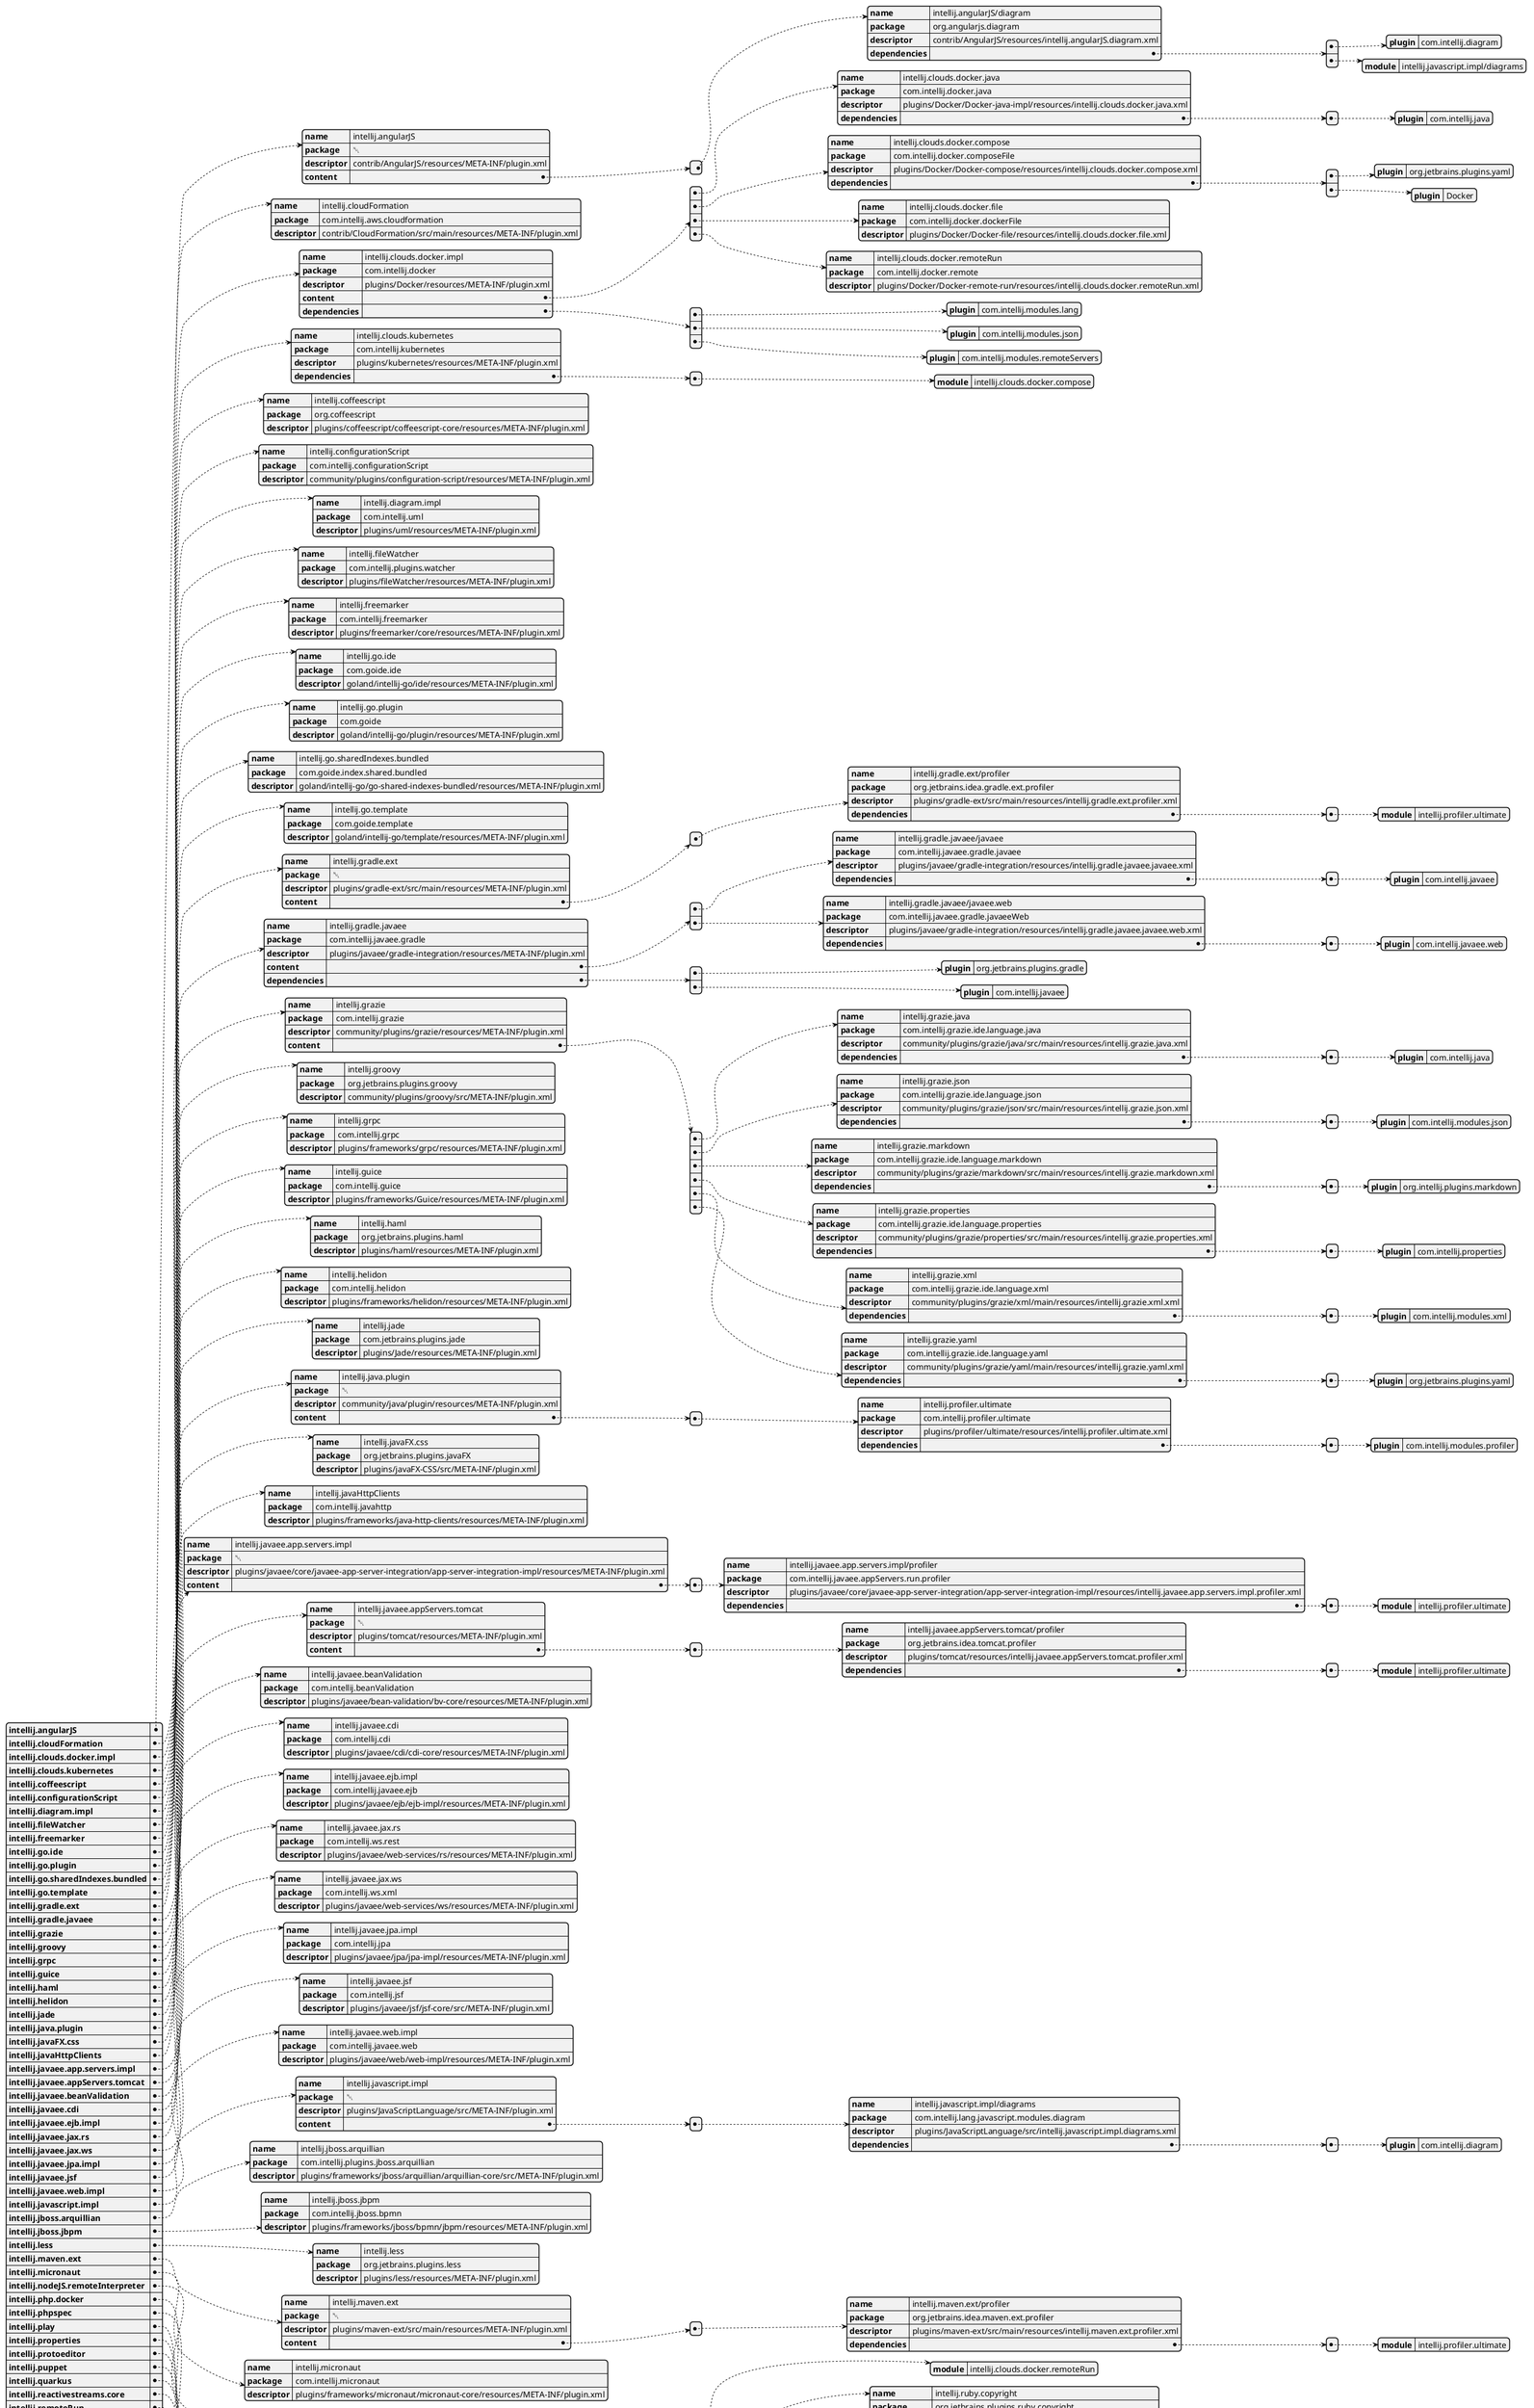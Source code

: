 @startjson
{
  "intellij.angularJS" : {
    "name" : "intellij.angularJS",
    "package" : null,
    "descriptor" : "contrib/AngularJS/resources/META-INF/plugin.xml",
    "content" : [ {
      "name" : "intellij.angularJS/diagram",
      "package" : "org.angularjs.diagram",
      "descriptor" : "contrib/AngularJS/resources/intellij.angularJS.diagram.xml",
      "dependencies" : [ {
        "plugin" : "com.intellij.diagram"
      }, {
        "module" : "intellij.javascript.impl/diagrams"
      } ]
    } ]
  },
  "intellij.cloudFormation" : {
    "name" : "intellij.cloudFormation",
    "package" : "com.intellij.aws.cloudformation",
    "descriptor" : "contrib/CloudFormation/src/main/resources/META-INF/plugin.xml"
  },
  "intellij.clouds.docker.impl" : {
    "name" : "intellij.clouds.docker.impl",
    "package" : "com.intellij.docker",
    "descriptor" : "plugins/Docker/resources/META-INF/plugin.xml",
    "content" : [ {
      "name" : "intellij.clouds.docker.java",
      "package" : "com.intellij.docker.java",
      "descriptor" : "plugins/Docker/Docker-java-impl/resources/intellij.clouds.docker.java.xml",
      "dependencies" : [ {
        "plugin" : "com.intellij.java"
      } ]
    }, {
      "name" : "intellij.clouds.docker.compose",
      "package" : "com.intellij.docker.composeFile",
      "descriptor" : "plugins/Docker/Docker-compose/resources/intellij.clouds.docker.compose.xml",
      "dependencies" : [ {
        "plugin" : "org.jetbrains.plugins.yaml"
      }, {
        "plugin" : "Docker"
      } ]
    }, {
      "name" : "intellij.clouds.docker.file",
      "package" : "com.intellij.docker.dockerFile",
      "descriptor" : "plugins/Docker/Docker-file/resources/intellij.clouds.docker.file.xml"
    }, {
      "name" : "intellij.clouds.docker.remoteRun",
      "package" : "com.intellij.docker.remote",
      "descriptor" : "plugins/Docker/Docker-remote-run/resources/intellij.clouds.docker.remoteRun.xml"
    } ],
    "dependencies" : [ {
      "plugin" : "com.intellij.modules.lang"
    }, {
      "plugin" : "com.intellij.modules.json"
    }, {
      "plugin" : "com.intellij.modules.remoteServers"
    } ]
  },
  "intellij.clouds.kubernetes" : {
    "name" : "intellij.clouds.kubernetes",
    "package" : "com.intellij.kubernetes",
    "descriptor" : "plugins/kubernetes/resources/META-INF/plugin.xml",
    "dependencies" : [ {
      "module" : "intellij.clouds.docker.compose"
    } ]
  },
  "intellij.coffeescript" : {
    "name" : "intellij.coffeescript",
    "package" : "org.coffeescript",
    "descriptor" : "plugins/coffeescript/coffeescript-core/resources/META-INF/plugin.xml"
  },
  "intellij.configurationScript" : {
    "name" : "intellij.configurationScript",
    "package" : "com.intellij.configurationScript",
    "descriptor" : "community/plugins/configuration-script/resources/META-INF/plugin.xml"
  },
  "intellij.diagram.impl" : {
    "name" : "intellij.diagram.impl",
    "package" : "com.intellij.uml",
    "descriptor" : "plugins/uml/resources/META-INF/plugin.xml"
  },
  "intellij.fileWatcher" : {
    "name" : "intellij.fileWatcher",
    "package" : "com.intellij.plugins.watcher",
    "descriptor" : "plugins/fileWatcher/resources/META-INF/plugin.xml"
  },
  "intellij.freemarker" : {
    "name" : "intellij.freemarker",
    "package" : "com.intellij.freemarker",
    "descriptor" : "plugins/freemarker/core/resources/META-INF/plugin.xml"
  },
  "intellij.go.ide" : {
    "name" : "intellij.go.ide",
    "package" : "com.goide.ide",
    "descriptor" : "goland/intellij-go/ide/resources/META-INF/plugin.xml"
  },
  "intellij.go.plugin" : {
    "name" : "intellij.go.plugin",
    "package" : "com.goide",
    "descriptor" : "goland/intellij-go/plugin/resources/META-INF/plugin.xml"
  },
  "intellij.go.sharedIndexes.bundled" : {
    "name" : "intellij.go.sharedIndexes.bundled",
    "package" : "com.goide.index.shared.bundled",
    "descriptor" : "goland/intellij-go/go-shared-indexes-bundled/resources/META-INF/plugin.xml"
  },
  "intellij.go.template" : {
    "name" : "intellij.go.template",
    "package" : "com.goide.template",
    "descriptor" : "goland/intellij-go/template/resources/META-INF/plugin.xml"
  },
  "intellij.gradle.ext" : {
    "name" : "intellij.gradle.ext",
    "package" : null,
    "descriptor" : "plugins/gradle-ext/src/main/resources/META-INF/plugin.xml",
    "content" : [ {
      "name" : "intellij.gradle.ext/profiler",
      "package" : "org.jetbrains.idea.gradle.ext.profiler",
      "descriptor" : "plugins/gradle-ext/src/main/resources/intellij.gradle.ext.profiler.xml",
      "dependencies" : [ {
        "module" : "intellij.profiler.ultimate"
      } ]
    } ]
  },
  "intellij.gradle.javaee" : {
    "name" : "intellij.gradle.javaee",
    "package" : "com.intellij.javaee.gradle",
    "descriptor" : "plugins/javaee/gradle-integration/resources/META-INF/plugin.xml",
    "content" : [ {
      "name" : "intellij.gradle.javaee/javaee",
      "package" : "com.intellij.javaee.gradle.javaee",
      "descriptor" : "plugins/javaee/gradle-integration/resources/intellij.gradle.javaee.javaee.xml",
      "dependencies" : [ {
        "plugin" : "com.intellij.javaee"
      } ]
    }, {
      "name" : "intellij.gradle.javaee/javaee.web",
      "package" : "com.intellij.javaee.gradle.javaeeWeb",
      "descriptor" : "plugins/javaee/gradle-integration/resources/intellij.gradle.javaee.javaee.web.xml",
      "dependencies" : [ {
        "plugin" : "com.intellij.javaee.web"
      } ]
    } ],
    "dependencies" : [ {
      "plugin" : "org.jetbrains.plugins.gradle"
    }, {
      "plugin" : "com.intellij.javaee"
    } ]
  },
  "intellij.grazie" : {
    "name" : "intellij.grazie",
    "package" : "com.intellij.grazie",
    "descriptor" : "community/plugins/grazie/resources/META-INF/plugin.xml",
    "content" : [ {
      "name" : "intellij.grazie.java",
      "package" : "com.intellij.grazie.ide.language.java",
      "descriptor" : "community/plugins/grazie/java/src/main/resources/intellij.grazie.java.xml",
      "dependencies" : [ {
        "plugin" : "com.intellij.java"
      } ]
    }, {
      "name" : "intellij.grazie.json",
      "package" : "com.intellij.grazie.ide.language.json",
      "descriptor" : "community/plugins/grazie/json/src/main/resources/intellij.grazie.json.xml",
      "dependencies" : [ {
        "plugin" : "com.intellij.modules.json"
      } ]
    }, {
      "name" : "intellij.grazie.markdown",
      "package" : "com.intellij.grazie.ide.language.markdown",
      "descriptor" : "community/plugins/grazie/markdown/src/main/resources/intellij.grazie.markdown.xml",
      "dependencies" : [ {
        "plugin" : "org.intellij.plugins.markdown"
      } ]
    }, {
      "name" : "intellij.grazie.properties",
      "package" : "com.intellij.grazie.ide.language.properties",
      "descriptor" : "community/plugins/grazie/properties/src/main/resources/intellij.grazie.properties.xml",
      "dependencies" : [ {
        "plugin" : "com.intellij.properties"
      } ]
    }, {
      "name" : "intellij.grazie.xml",
      "package" : "com.intellij.grazie.ide.language.xml",
      "descriptor" : "community/plugins/grazie/xml/main/resources/intellij.grazie.xml.xml",
      "dependencies" : [ {
        "plugin" : "com.intellij.modules.xml"
      } ]
    }, {
      "name" : "intellij.grazie.yaml",
      "package" : "com.intellij.grazie.ide.language.yaml",
      "descriptor" : "community/plugins/grazie/yaml/main/resources/intellij.grazie.yaml.xml",
      "dependencies" : [ {
        "plugin" : "org.jetbrains.plugins.yaml"
      } ]
    } ]
  },
  "intellij.groovy" : {
    "name" : "intellij.groovy",
    "package" : "org.jetbrains.plugins.groovy",
    "descriptor" : "community/plugins/groovy/src/META-INF/plugin.xml"
  },
  "intellij.grpc" : {
    "name" : "intellij.grpc",
    "package" : "com.intellij.grpc",
    "descriptor" : "plugins/frameworks/grpc/resources/META-INF/plugin.xml"
  },
  "intellij.guice" : {
    "name" : "intellij.guice",
    "package" : "com.intellij.guice",
    "descriptor" : "plugins/frameworks/Guice/resources/META-INF/plugin.xml"
  },
  "intellij.haml" : {
    "name" : "intellij.haml",
    "package" : "org.jetbrains.plugins.haml",
    "descriptor" : "plugins/haml/resources/META-INF/plugin.xml"
  },
  "intellij.helidon" : {
    "name" : "intellij.helidon",
    "package" : "com.intellij.helidon",
    "descriptor" : "plugins/frameworks/helidon/resources/META-INF/plugin.xml"
  },
  "intellij.jade" : {
    "name" : "intellij.jade",
    "package" : "com.jetbrains.plugins.jade",
    "descriptor" : "plugins/Jade/resources/META-INF/plugin.xml"
  },
  "intellij.java.plugin" : {
    "name" : "intellij.java.plugin",
    "package" : null,
    "descriptor" : "community/java/plugin/resources/META-INF/plugin.xml",
    "content" : [ {
      "name" : "intellij.profiler.ultimate",
      "package" : "com.intellij.profiler.ultimate",
      "descriptor" : "plugins/profiler/ultimate/resources/intellij.profiler.ultimate.xml",
      "dependencies" : [ {
        "plugin" : "com.intellij.modules.profiler"
      } ]
    } ]
  },
  "intellij.javaFX.css" : {
    "name" : "intellij.javaFX.css",
    "package" : "org.jetbrains.plugins.javaFX",
    "descriptor" : "plugins/javaFX-CSS/src/META-INF/plugin.xml"
  },
  "intellij.javaHttpClients" : {
    "name" : "intellij.javaHttpClients",
    "package" : "com.intellij.javahttp",
    "descriptor" : "plugins/frameworks/java-http-clients/resources/META-INF/plugin.xml"
  },
  "intellij.javaee.app.servers.impl" : {
    "name" : "intellij.javaee.app.servers.impl",
    "package" : null,
    "descriptor" : "plugins/javaee/core/javaee-app-server-integration/app-server-integration-impl/resources/META-INF/plugin.xml",
    "content" : [ {
      "name" : "intellij.javaee.app.servers.impl/profiler",
      "package" : "com.intellij.javaee.appServers.run.profiler",
      "descriptor" : "plugins/javaee/core/javaee-app-server-integration/app-server-integration-impl/resources/intellij.javaee.app.servers.impl.profiler.xml",
      "dependencies" : [ {
        "module" : "intellij.profiler.ultimate"
      } ]
    } ]
  },
  "intellij.javaee.appServers.tomcat" : {
    "name" : "intellij.javaee.appServers.tomcat",
    "package" : null,
    "descriptor" : "plugins/tomcat/resources/META-INF/plugin.xml",
    "content" : [ {
      "name" : "intellij.javaee.appServers.tomcat/profiler",
      "package" : "org.jetbrains.idea.tomcat.profiler",
      "descriptor" : "plugins/tomcat/resources/intellij.javaee.appServers.tomcat.profiler.xml",
      "dependencies" : [ {
        "module" : "intellij.profiler.ultimate"
      } ]
    } ]
  },
  "intellij.javaee.beanValidation" : {
    "name" : "intellij.javaee.beanValidation",
    "package" : "com.intellij.beanValidation",
    "descriptor" : "plugins/javaee/bean-validation/bv-core/resources/META-INF/plugin.xml"
  },
  "intellij.javaee.cdi" : {
    "name" : "intellij.javaee.cdi",
    "package" : "com.intellij.cdi",
    "descriptor" : "plugins/javaee/cdi/cdi-core/resources/META-INF/plugin.xml"
  },
  "intellij.javaee.ejb.impl" : {
    "name" : "intellij.javaee.ejb.impl",
    "package" : "com.intellij.javaee.ejb",
    "descriptor" : "plugins/javaee/ejb/ejb-impl/resources/META-INF/plugin.xml"
  },
  "intellij.javaee.jax.rs" : {
    "name" : "intellij.javaee.jax.rs",
    "package" : "com.intellij.ws.rest",
    "descriptor" : "plugins/javaee/web-services/rs/resources/META-INF/plugin.xml"
  },
  "intellij.javaee.jax.ws" : {
    "name" : "intellij.javaee.jax.ws",
    "package" : "com.intellij.ws.xml",
    "descriptor" : "plugins/javaee/web-services/ws/resources/META-INF/plugin.xml"
  },
  "intellij.javaee.jpa.impl" : {
    "name" : "intellij.javaee.jpa.impl",
    "package" : "com.intellij.jpa",
    "descriptor" : "plugins/javaee/jpa/jpa-impl/resources/META-INF/plugin.xml"
  },
  "intellij.javaee.jsf" : {
    "name" : "intellij.javaee.jsf",
    "package" : "com.intellij.jsf",
    "descriptor" : "plugins/javaee/jsf/jsf-core/src/META-INF/plugin.xml"
  },
  "intellij.javaee.web.impl" : {
    "name" : "intellij.javaee.web.impl",
    "package" : "com.intellij.javaee.web",
    "descriptor" : "plugins/javaee/web/web-impl/resources/META-INF/plugin.xml"
  },
  "intellij.javascript.impl" : {
    "name" : "intellij.javascript.impl",
    "package" : null,
    "descriptor" : "plugins/JavaScriptLanguage/src/META-INF/plugin.xml",
    "content" : [ {
      "name" : "intellij.javascript.impl/diagrams",
      "package" : "com.intellij.lang.javascript.modules.diagram",
      "descriptor" : "plugins/JavaScriptLanguage/src/intellij.javascript.impl.diagrams.xml",
      "dependencies" : [ {
        "plugin" : "com.intellij.diagram"
      } ]
    } ]
  },
  "intellij.jboss.arquillian" : {
    "name" : "intellij.jboss.arquillian",
    "package" : "com.intellij.plugins.jboss.arquillian",
    "descriptor" : "plugins/frameworks/jboss/arquillian/arquillian-core/src/META-INF/plugin.xml"
  },
  "intellij.jboss.jbpm" : {
    "name" : "intellij.jboss.jbpm",
    "package" : "com.intellij.jboss.bpmn",
    "descriptor" : "plugins/frameworks/jboss/bpmn/jbpm/resources/META-INF/plugin.xml"
  },
  "intellij.less" : {
    "name" : "intellij.less",
    "package" : "org.jetbrains.plugins.less",
    "descriptor" : "plugins/less/resources/META-INF/plugin.xml"
  },
  "intellij.maven.ext" : {
    "name" : "intellij.maven.ext",
    "package" : null,
    "descriptor" : "plugins/maven-ext/src/main/resources/META-INF/plugin.xml",
    "content" : [ {
      "name" : "intellij.maven.ext/profiler",
      "package" : "org.jetbrains.idea.maven.ext.profiler",
      "descriptor" : "plugins/maven-ext/src/main/resources/intellij.maven.ext.profiler.xml",
      "dependencies" : [ {
        "module" : "intellij.profiler.ultimate"
      } ]
    } ]
  },
  "intellij.micronaut" : {
    "name" : "intellij.micronaut",
    "package" : "com.intellij.micronaut",
    "descriptor" : "plugins/frameworks/micronaut/micronaut-core/resources/META-INF/plugin.xml"
  },
  "intellij.nodeJS.remoteInterpreter" : {
    "name" : "intellij.nodeJS.remoteInterpreter",
    "package" : "com.jetbrains.nodejs.remote",
    "descriptor" : "plugins/NodeJS/node-remote-interpreter/resources/META-INF/plugin.xml"
  },
  "intellij.php.docker" : {
    "name" : "intellij.php.docker",
    "package" : "com.jetbrains.php.remote.docker",
    "descriptor" : "phpstorm/phpstorm-docker/resources/META-INF/plugin.xml",
    "dependencies" : [ {
      "module" : "intellij.clouds.docker.remoteRun"
    } ]
  },
  "intellij.phpspec" : {
    "name" : "intellij.phpspec",
    "package" : "com.jetbrains.php.phpspec",
    "descriptor" : "phpstorm/phpspec/resources/META-INF/plugin.xml"
  },
  "intellij.play" : {
    "name" : "intellij.play",
    "package" : "com.intellij.play",
    "descriptor" : "plugins/frameworks/play/resources/META-INF/plugin.xml"
  },
  "intellij.properties" : {
    "name" : "intellij.properties",
    "package" : "com.intellij.lang.properties",
    "descriptor" : "community/plugins/properties/src/META-INF/plugin.xml"
  },
  "intellij.protoeditor" : {
    "name" : "intellij.protoeditor",
    "package" : "com.intellij.protobuf",
    "descriptor" : "contrib/protobuf/resources/META-INF/plugin.xml"
  },
  "intellij.puppet" : {
    "name" : "intellij.puppet",
    "package" : "com.intellij.lang.puppet",
    "descriptor" : "plugins/puppet/resources/META-INF/plugin.xml"
  },
  "intellij.quarkus" : {
    "name" : "intellij.quarkus",
    "package" : "com.intellij.quarkus",
    "descriptor" : "plugins/frameworks/quarkus/quarkus-core/resources/META-INF/plugin.xml"
  },
  "intellij.reactivestreams.core" : {
    "name" : "intellij.reactivestreams.core",
    "package" : "com.intellij.reactivestreams",
    "descriptor" : "plugins/frameworks/reactive/reactive-streams-core/resources/META-INF/plugin.xml"
  },
  "intellij.remoteRun" : {
    "name" : "intellij.remoteRun",
    "package" : "com.jetbrains.plugins.remotesdk",
    "descriptor" : "plugins/remote-run/resources/META-INF/plugin.xml"
  },
  "intellij.ruby.plugin" : {
    "name" : "intellij.ruby.plugin",
    "package" : null,
    "descriptor" : "ruby/pluginResources/META-INF/plugin.xml",
    "content" : [ {
      "name" : "intellij.ruby.copyright",
      "package" : "org.jetbrains.plugins.ruby.copyright",
      "descriptor" : "ruby/ruby-copyright/resources/intellij.ruby.copyright.xml",
      "dependencies" : [ {
        "plugin" : "com.intellij.copyright"
      } ]
    }, {
      "name" : "intellij.ruby.coverage",
      "package" : "org.jetbrains.plugins.ruby.coverage",
      "descriptor" : "ruby/coverage/ruby-coverage-common/resources/intellij.ruby.coverage.xml",
      "dependencies" : [ {
        "plugin" : "com.intellij.modules.coverage"
      } ]
    }, {
      "name" : "intellij.ruby.database",
      "package" : "org.jetbrains.plugins.ruby.rails.database.impl",
      "descriptor" : "ruby/ruby-database/resources/intellij.ruby.database.xml",
      "dependencies" : [ {
        "plugin" : "com.intellij.modules.database"
      } ]
    }, {
      "name" : "intellij.ruby.puppet.shared",
      "package" : "com.intellij.lang.puppet.rubyShared",
      "descriptor" : "ruby/ruby-puppet-shared/src/intellij.ruby.puppet.shared.xml"
    }, {
      "name" : "intellij.ruby.java",
      "package" : "org.jetbrains.plugins.ruby.java",
      "descriptor" : "ruby/ruby-java/src/intellij.ruby.java.xml",
      "dependencies" : [ {
        "plugin" : "com.intellij.java"
      } ]
    }, {
      "name" : "intellij.ruby.puppet.java",
      "package" : "com.intellij.lang.puppet.ruby.java.ide",
      "descriptor" : "ruby/ruby-puppet-java/resources/intellij.ruby.puppet.java.xml",
      "dependencies" : [ {
        "plugin" : "com.intellij.java"
      }, {
        "plugin" : "com.intellij.lang.puppet"
      }, {
        "module" : "intellij.ruby.puppet.shared"
      } ]
    }, {
      "name" : "intellij.ruby.cucumber",
      "package" : "org.jetbrains.plugins.ruby.cucumber",
      "descriptor" : "ruby/ruby-cucumber/resources/intellij.ruby.cucumber.xml",
      "dependencies" : [ {
        "plugin" : "gherkin"
      } ]
    }, {
      "name" : "intellij.ruby.uml",
      "package" : "com.intellij.diagram.ruby",
      "descriptor" : "ruby/ruby-uml/resources/intellij.ruby.uml.xml",
      "dependencies" : [ {
        "plugin" : "com.intellij.diagram"
      } ]
    }, {
      "name" : "intellij.ruby.wsl",
      "package" : "com.intellij.wsl.remote.ruby",
      "descriptor" : "ruby/ruby-wsl/resources/intellij.ruby.wsl.xml",
      "dependencies" : [ {
        "plugin" : "org.jetbrains.plugins.wsl"
      }, {
        "module" : "intellij.ruby.remoteInterpreter"
      } ]
    }, {
      "name" : "intellij.ruby.remoteInterpreter",
      "package" : "org.jetbrains.plugins.ruby.remote.impl",
      "descriptor" : "ruby/remote-interpreter/resources/intellij.ruby.remoteInterpreter.xml",
      "dependencies" : [ {
        "plugin" : "org.jetbrains.plugins.remote-run"
      } ]
    }, {
      "name" : "intellij.ruby.docker",
      "package" : "com.intellij.docker.remote.ruby",
      "descriptor" : "ruby/ruby-docker/resources/intellij.ruby.docker.xml",
      "dependencies" : [ {
        "plugin" : "Docker"
      }, {
        "module" : "intellij.ruby.remoteInterpreter"
      }, {
        "module" : "intellij.ruby.coverage"
      } ]
    }, {
      "name" : "intellij.ruby.terminal",
      "package" : "org.jetbrains.plugins.ruby.terminal",
      "descriptor" : "ruby/ruby-terminal/resources/intellij.ruby.terminal.xml",
      "dependencies" : [ {
        "plugin" : "org.jetbrains.plugins.terminal"
      } ]
    }, {
      "name" : "intellij.ruby.puppet",
      "package" : "com.intellij.lang.puppet.ruby",
      "descriptor" : "ruby/ruby-puppet/resources/intellij.ruby.puppet.xml",
      "dependencies" : [ {
        "plugin" : "com.intellij.lang.puppet"
      }, {
        "module" : "intellij.ruby.puppet.shared"
      } ]
    }, {
      "name" : "intellij.ruby.performanceTesting",
      "package" : "org.jetbrains.ruby.performanceTesting",
      "descriptor" : "ruby/performanceTesting/src/intellij.ruby.performanceTesting.xml",
      "dependencies" : [ {
        "plugin" : "com.jetbrains.performancePlugin"
      } ]
    }, {
      "name" : "intellij.ruby.intelliLang",
      "package" : "org.jetbrains.plugins.ruby.ruby.intelliLang",
      "descriptor" : "ruby/ruby-intelliLang/resources/intellij.ruby.intelliLang.xml",
      "dependencies" : [ {
        "plugin" : "org.intellij.intelliLang"
      } ]
    }, {
      "name" : "intellij.ruby.featuresTrainer",
      "package" : "org.jetbrains.ruby.ift",
      "descriptor" : "contrib/ide-features-trainer/ruby-features-trainer/resources/intellij.ruby.featuresTrainer.xml",
      "dependencies" : [ {
        "plugin" : "training"
      } ]
    }, {
      "name" : "intellij.ruby.haml",
      "package" : "org.jetbrains.plugins.haml.ruby",
      "descriptor" : "ruby/ruby-haml/resources/intellij.ruby.haml.xml",
      "dependencies" : [ {
        "plugin" : "org.jetbrains.plugins.haml"
      } ]
    }, {
      "name" : "intellij.ruby.slim",
      "package" : "org.jetbrains.plugins.slim.ruby",
      "descriptor" : "ruby/ruby-slim/resources/intellij.ruby.slim.xml",
      "dependencies" : [ {
        "plugin" : "org.jetbrains.plugins.slim"
      } ]
    } ]
  },
  "intellij.safe.push" : {
    "name" : "intellij.safe.push",
    "package" : "com.intellij.safepush",
    "descriptor" : "plugins/safe-push/resources/META-INF/plugin.xml"
  },
  "intellij.selenium" : {
    "name" : "intellij.selenium",
    "package" : "com.intellij.selenium",
    "descriptor" : "plugins/frameworks/selenium/selenium/resources/META-INF/plugin.xml",
    "content" : [ {
      "name" : "intellij.selenium.jvm",
      "package" : "com.intellij.selenium.jvm",
      "descriptor" : "plugins/frameworks/selenium/selenium-jvm/resources/intellij.selenium.jvm.xml",
      "dependencies" : [ {
        "plugin" : "com.intellij.java"
      }, {
        "plugin" : "com.intellij.modules.ultimate"
      }, {
        "plugin" : "com.intellij.modules.json"
      }, {
        "plugin" : "org.intellij.intelliLang"
      }, {
        "plugin" : "com.intellij.properties"
      } ]
    }, {
      "name" : "intellij.selenium.docker",
      "package" : "com.intellij.selenium.docker",
      "descriptor" : "plugins/frameworks/selenium/selenium-docker/resources/intellij.selenium.docker.xml",
      "dependencies" : [ {
        "plugin" : "Docker"
      } ]
    }, {
      "name" : "intellij.selenium.python",
      "package" : "com.intellij.selenium.python",
      "descriptor" : "plugins/frameworks/selenium/selenium-python/resources/intellij.selenium.python.xml"
    } ]
  },
  "intellij.sh" : {
    "name" : "intellij.sh",
    "package" : "com.intellij.sh",
    "descriptor" : "community/plugins/sh/resources/META-INF/plugin.xml"
  },
  "intellij.slim" : {
    "name" : "intellij.slim",
    "package" : "org.jetbrains.plugins.slim",
    "descriptor" : "plugins/slim-lang/resources/META-INF/plugin.xml"
  },
  "intellij.space" : {
    "name" : "intellij.space",
    "package" : "com.intellij.space",
    "descriptor" : "plugins/space/src/main/resources/META-INF/plugin.xml",
    "content" : [ {
      "name" : "intellij.space.kotlin",
      "package" : "com.intellij.space.kotlin",
      "descriptor" : "plugins/space/kotlin/resources/intellij.space.kotlin.xml",
      "dependencies" : [ {
        "plugin" : "org.jetbrains.kotlin"
      } ]
    }, {
      "name" : "intellij.space.index",
      "package" : "com.intellij.space.index",
      "descriptor" : "plugins/space/index/resources/intellij.space.index.xml",
      "dependencies" : [ {
        "plugin" : "intellij.indexing.shared"
      } ]
    } ]
  },
  "intellij.spring.batch" : {
    "name" : "intellij.spring.batch",
    "package" : "com.intellij.spring.batch",
    "descriptor" : "plugins/spring/spring-batch/resources/META-INF/plugin.xml"
  },
  "intellij.spring.boot.core" : {
    "name" : "intellij.spring.boot.core",
    "package" : "com.intellij.spring.boot",
    "descriptor" : "plugins/spring/spring-boot/spring-boot-core/resources/META-INF/plugin.xml"
  },
  "intellij.spring.core" : {
    "name" : "intellij.spring.core",
    "package" : "com.intellij.spring",
    "descriptor" : "plugins/spring/spring-framework/spring-core/resources/META-INF/plugin.xml"
  },
  "intellij.spring.data" : {
    "name" : "intellij.spring.data",
    "package" : "com.intellij.spring.data",
    "descriptor" : "plugins/spring/spring-data/resources/META-INF/plugin.xml"
  },
  "intellij.spring.integration.core" : {
    "name" : "intellij.spring.integration.core",
    "package" : "com.intellij.spring.integration",
    "descriptor" : "plugins/spring/spring-integration/spring-integration-core/resources/META-INF/plugin.xml"
  },
  "intellij.spring.mvc.impl" : {
    "name" : "intellij.spring.mvc.impl",
    "package" : "com.intellij.spring.mvc",
    "descriptor" : "plugins/spring/spring-mvc-support/spring-mvc/resources/META-INF/plugin.xml"
  },
  "intellij.spring.security" : {
    "name" : "intellij.spring.security",
    "package" : "com.intellij.spring.security",
    "descriptor" : "plugins/spring/spring-security/resources/META-INF/plugin.xml"
  },
  "intellij.spring.webflow" : {
    "name" : "intellij.spring.webflow",
    "package" : "com.intellij.spring.webflow",
    "descriptor" : "plugins/spring/spring-webflow/resources/META-INF/plugin.xml"
  },
  "intellij.spring.websocket" : {
    "name" : "intellij.spring.websocket",
    "package" : "com.intellij.spring.websocket",
    "descriptor" : "plugins/spring/spring-websocket/resources/META-INF/plugin.xml"
  },
  "intellij.struts2" : {
    "name" : "intellij.struts2",
    "package" : "com.intellij.struts2",
    "descriptor" : "contrib/struts2/plugin/resources/META-INF/plugin.xml"
  },
  "intellij.swagger" : {
    "name" : "intellij.swagger",
    "package" : "com.intellij.swagger",
    "descriptor" : "plugins/frameworks/swagger/swagger-core/resources/META-INF/plugin.xml",
    "content" : [ {
      "name" : "intellij.swagger/endpoints",
      "package" : "com.intellij.swagger.providers.endpoints",
      "descriptor" : "plugins/frameworks/swagger/swagger-core/resources/intellij.swagger.endpoints.xml",
      "dependencies" : [ {
        "plugin" : "com.intellij.microservices.ui"
      } ]
    } ]
  },
  "intellij.thymeleaf" : {
    "name" : "intellij.thymeleaf",
    "package" : "com.intellij.thymeleaf",
    "descriptor" : "plugins/frameworks/thymeleaf/thymeleaf-core/resources/META-INF/plugin.xml"
  },
  "intellij.vcs.git" : {
    "name" : "intellij.vcs.git",
    "package" : "git4idea",
    "descriptor" : "community/plugins/git4idea/resources/META-INF/plugin.xml"
  },
  "intellij.vcs.github" : {
    "name" : "intellij.vcs.github",
    "package" : "org.jetbrains.plugins.github",
    "descriptor" : "community/plugins/github/resources/META-INF/plugin.xml"
  },
  "intellij.vuejs" : {
    "name" : "intellij.vuejs",
    "package" : "org.jetbrains.vuejs",
    "descriptor" : "contrib/vuejs/resources/META-INF/plugin.xml"
  },
  "intellij.w3validators" : {
    "name" : "intellij.w3validators",
    "package" : "org.jetbrains.w3validators",
    "descriptor" : "plugins/w3validators/src/META-INF/plugin.xml"
  },
  "intellij.wsl" : {
    "name" : "intellij.wsl",
    "package" : "com.intellij.wsl",
    "descriptor" : "plugins/WSL/resources/META-INF/plugin.xml"
  },
  "intellij.wsl.fs.helper" : {
    "name" : "intellij.wsl.fs.helper",
    "package" : "com.intellij.wsl.fs",
    "descriptor" : "plugins/wsl-file-system-helper/resources/META-INF/plugin.xml"
  },
  "intellij.yaml" : {
    "name" : "intellij.yaml",
    "package" : "org.jetbrains.yaml",
    "descriptor" : "community/plugins/yaml/resources/META-INF/plugin.xml",
    "dependencies" : [ {
      "plugin" : "com.intellij.modules.lang"
    } ]
  }
}
@endjson